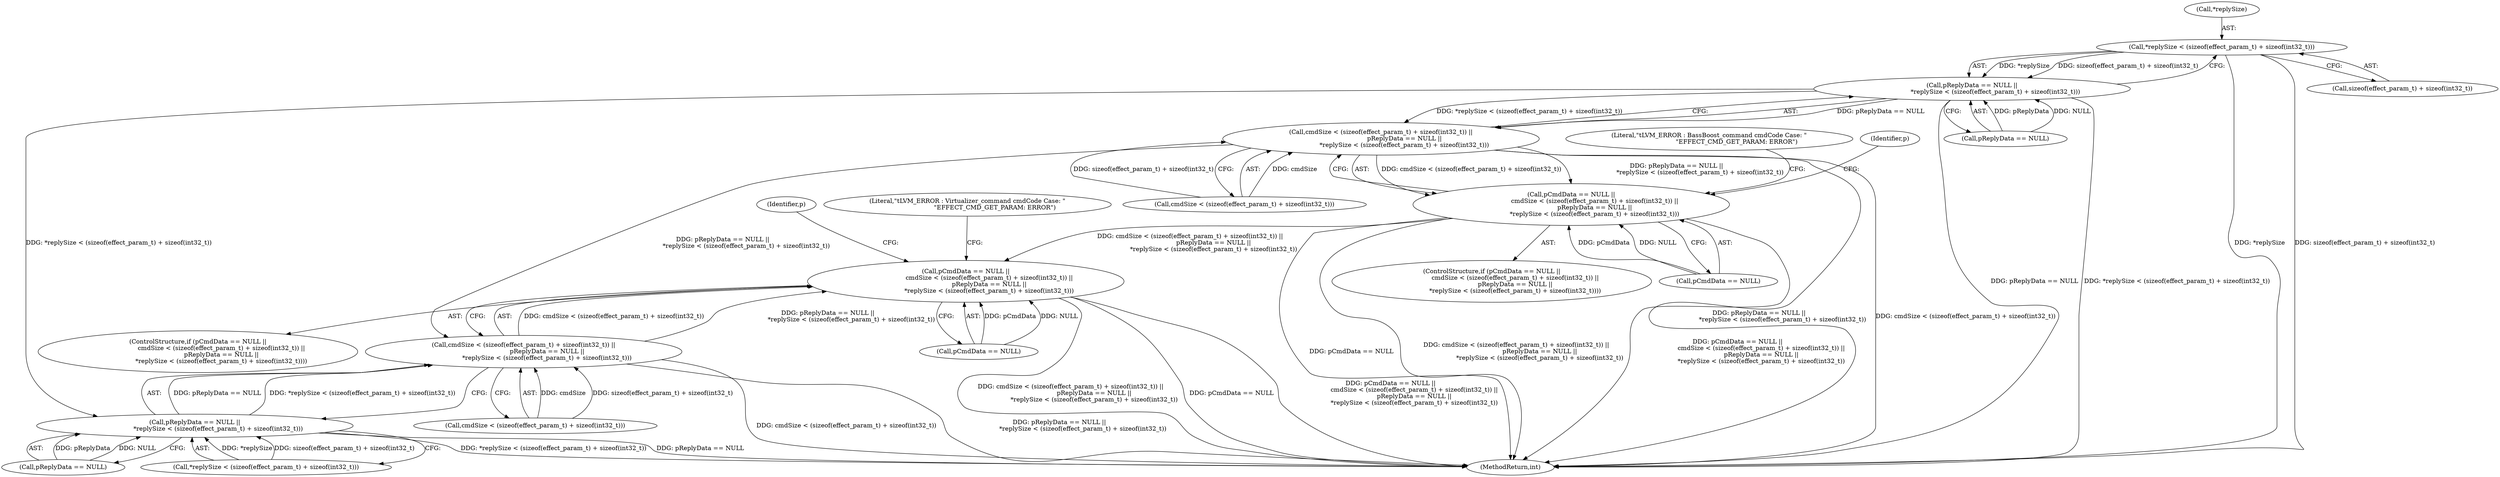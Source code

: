 digraph "0_Android_aeea52da00d210587fb3ed895de3d5f2e0264c88_4@pointer" {
"1000330" [label="(Call,*replySize < (sizeof(effect_param_t) + sizeof(int32_t)))"];
"1000326" [label="(Call,pReplyData == NULL ||\n                        *replySize < (sizeof(effect_param_t) + sizeof(int32_t)))"];
"1000318" [label="(Call,cmdSize < (sizeof(effect_param_t) + sizeof(int32_t)) ||\n                        pReplyData == NULL ||\n                        *replySize < (sizeof(effect_param_t) + sizeof(int32_t)))"];
"1000314" [label="(Call,pCmdData == NULL ||\n                        cmdSize < (sizeof(effect_param_t) + sizeof(int32_t)) ||\n                        pReplyData == NULL ||\n                        *replySize < (sizeof(effect_param_t) + sizeof(int32_t)))"];
"1000417" [label="(Call,pCmdData == NULL ||\n                        cmdSize < (sizeof(effect_param_t) + sizeof(int32_t)) ||\n                        pReplyData == NULL ||\n                        *replySize < (sizeof(effect_param_t) + sizeof(int32_t)))"];
"1000421" [label="(Call,cmdSize < (sizeof(effect_param_t) + sizeof(int32_t)) ||\n                        pReplyData == NULL ||\n                        *replySize < (sizeof(effect_param_t) + sizeof(int32_t)))"];
"1000429" [label="(Call,pReplyData == NULL ||\n                        *replySize < (sizeof(effect_param_t) + sizeof(int32_t)))"];
"1000418" [label="(Call,pCmdData == NULL)"];
"1000346" [label="(Identifier,p)"];
"1000443" [label="(Literal,\"\tLVM_ERROR : Virtualizer_command cmdCode Case: \"\n                            \"EFFECT_CMD_GET_PARAM: ERROR\")"];
"1000433" [label="(Call,*replySize < (sizeof(effect_param_t) + sizeof(int32_t)))"];
"1000421" [label="(Call,cmdSize < (sizeof(effect_param_t) + sizeof(int32_t)) ||\n                        pReplyData == NULL ||\n                        *replySize < (sizeof(effect_param_t) + sizeof(int32_t)))"];
"1000313" [label="(ControlStructure,if (pCmdData == NULL ||\n                        cmdSize < (sizeof(effect_param_t) + sizeof(int32_t)) ||\n                        pReplyData == NULL ||\n                        *replySize < (sizeof(effect_param_t) + sizeof(int32_t))))"];
"1000429" [label="(Call,pReplyData == NULL ||\n                        *replySize < (sizeof(effect_param_t) + sizeof(int32_t)))"];
"1000327" [label="(Call,pReplyData == NULL)"];
"1000315" [label="(Call,pCmdData == NULL)"];
"1000340" [label="(Literal,\"\tLVM_ERROR : BassBoost_command cmdCode Case: \"\n                            \"EFFECT_CMD_GET_PARAM: ERROR\")"];
"1000416" [label="(ControlStructure,if (pCmdData == NULL ||\n                        cmdSize < (sizeof(effect_param_t) + sizeof(int32_t)) ||\n                        pReplyData == NULL ||\n                        *replySize < (sizeof(effect_param_t) + sizeof(int32_t))))"];
"1000330" [label="(Call,*replySize < (sizeof(effect_param_t) + sizeof(int32_t)))"];
"1000417" [label="(Call,pCmdData == NULL ||\n                        cmdSize < (sizeof(effect_param_t) + sizeof(int32_t)) ||\n                        pReplyData == NULL ||\n                        *replySize < (sizeof(effect_param_t) + sizeof(int32_t)))"];
"1000430" [label="(Call,pReplyData == NULL)"];
"1000449" [label="(Identifier,p)"];
"1000314" [label="(Call,pCmdData == NULL ||\n                        cmdSize < (sizeof(effect_param_t) + sizeof(int32_t)) ||\n                        pReplyData == NULL ||\n                        *replySize < (sizeof(effect_param_t) + sizeof(int32_t)))"];
"1001424" [label="(MethodReturn,int)"];
"1000422" [label="(Call,cmdSize < (sizeof(effect_param_t) + sizeof(int32_t)))"];
"1000318" [label="(Call,cmdSize < (sizeof(effect_param_t) + sizeof(int32_t)) ||\n                        pReplyData == NULL ||\n                        *replySize < (sizeof(effect_param_t) + sizeof(int32_t)))"];
"1000333" [label="(Call,sizeof(effect_param_t) + sizeof(int32_t))"];
"1000319" [label="(Call,cmdSize < (sizeof(effect_param_t) + sizeof(int32_t)))"];
"1000326" [label="(Call,pReplyData == NULL ||\n                        *replySize < (sizeof(effect_param_t) + sizeof(int32_t)))"];
"1000331" [label="(Call,*replySize)"];
"1000330" -> "1000326"  [label="AST: "];
"1000330" -> "1000333"  [label="CFG: "];
"1000331" -> "1000330"  [label="AST: "];
"1000333" -> "1000330"  [label="AST: "];
"1000326" -> "1000330"  [label="CFG: "];
"1000330" -> "1001424"  [label="DDG: *replySize"];
"1000330" -> "1001424"  [label="DDG: sizeof(effect_param_t) + sizeof(int32_t)"];
"1000330" -> "1000326"  [label="DDG: *replySize"];
"1000330" -> "1000326"  [label="DDG: sizeof(effect_param_t) + sizeof(int32_t)"];
"1000326" -> "1000318"  [label="AST: "];
"1000326" -> "1000327"  [label="CFG: "];
"1000327" -> "1000326"  [label="AST: "];
"1000318" -> "1000326"  [label="CFG: "];
"1000326" -> "1001424"  [label="DDG: *replySize < (sizeof(effect_param_t) + sizeof(int32_t))"];
"1000326" -> "1001424"  [label="DDG: pReplyData == NULL"];
"1000326" -> "1000318"  [label="DDG: pReplyData == NULL"];
"1000326" -> "1000318"  [label="DDG: *replySize < (sizeof(effect_param_t) + sizeof(int32_t))"];
"1000327" -> "1000326"  [label="DDG: pReplyData"];
"1000327" -> "1000326"  [label="DDG: NULL"];
"1000326" -> "1000429"  [label="DDG: *replySize < (sizeof(effect_param_t) + sizeof(int32_t))"];
"1000318" -> "1000314"  [label="AST: "];
"1000318" -> "1000319"  [label="CFG: "];
"1000319" -> "1000318"  [label="AST: "];
"1000314" -> "1000318"  [label="CFG: "];
"1000318" -> "1001424"  [label="DDG: pReplyData == NULL ||\n                        *replySize < (sizeof(effect_param_t) + sizeof(int32_t))"];
"1000318" -> "1001424"  [label="DDG: cmdSize < (sizeof(effect_param_t) + sizeof(int32_t))"];
"1000318" -> "1000314"  [label="DDG: cmdSize < (sizeof(effect_param_t) + sizeof(int32_t))"];
"1000318" -> "1000314"  [label="DDG: pReplyData == NULL ||\n                        *replySize < (sizeof(effect_param_t) + sizeof(int32_t))"];
"1000319" -> "1000318"  [label="DDG: cmdSize"];
"1000319" -> "1000318"  [label="DDG: sizeof(effect_param_t) + sizeof(int32_t)"];
"1000318" -> "1000421"  [label="DDG: pReplyData == NULL ||\n                        *replySize < (sizeof(effect_param_t) + sizeof(int32_t))"];
"1000314" -> "1000313"  [label="AST: "];
"1000314" -> "1000315"  [label="CFG: "];
"1000315" -> "1000314"  [label="AST: "];
"1000340" -> "1000314"  [label="CFG: "];
"1000346" -> "1000314"  [label="CFG: "];
"1000314" -> "1001424"  [label="DDG: pCmdData == NULL"];
"1000314" -> "1001424"  [label="DDG: cmdSize < (sizeof(effect_param_t) + sizeof(int32_t)) ||\n                        pReplyData == NULL ||\n                        *replySize < (sizeof(effect_param_t) + sizeof(int32_t))"];
"1000314" -> "1001424"  [label="DDG: pCmdData == NULL ||\n                        cmdSize < (sizeof(effect_param_t) + sizeof(int32_t)) ||\n                        pReplyData == NULL ||\n                        *replySize < (sizeof(effect_param_t) + sizeof(int32_t))"];
"1000315" -> "1000314"  [label="DDG: pCmdData"];
"1000315" -> "1000314"  [label="DDG: NULL"];
"1000314" -> "1000417"  [label="DDG: cmdSize < (sizeof(effect_param_t) + sizeof(int32_t)) ||\n                        pReplyData == NULL ||\n                        *replySize < (sizeof(effect_param_t) + sizeof(int32_t))"];
"1000417" -> "1000416"  [label="AST: "];
"1000417" -> "1000418"  [label="CFG: "];
"1000417" -> "1000421"  [label="CFG: "];
"1000418" -> "1000417"  [label="AST: "];
"1000421" -> "1000417"  [label="AST: "];
"1000443" -> "1000417"  [label="CFG: "];
"1000449" -> "1000417"  [label="CFG: "];
"1000417" -> "1001424"  [label="DDG: pCmdData == NULL"];
"1000417" -> "1001424"  [label="DDG: pCmdData == NULL ||\n                        cmdSize < (sizeof(effect_param_t) + sizeof(int32_t)) ||\n                        pReplyData == NULL ||\n                        *replySize < (sizeof(effect_param_t) + sizeof(int32_t))"];
"1000417" -> "1001424"  [label="DDG: cmdSize < (sizeof(effect_param_t) + sizeof(int32_t)) ||\n                        pReplyData == NULL ||\n                        *replySize < (sizeof(effect_param_t) + sizeof(int32_t))"];
"1000418" -> "1000417"  [label="DDG: pCmdData"];
"1000418" -> "1000417"  [label="DDG: NULL"];
"1000421" -> "1000417"  [label="DDG: cmdSize < (sizeof(effect_param_t) + sizeof(int32_t))"];
"1000421" -> "1000417"  [label="DDG: pReplyData == NULL ||\n                        *replySize < (sizeof(effect_param_t) + sizeof(int32_t))"];
"1000421" -> "1000422"  [label="CFG: "];
"1000421" -> "1000429"  [label="CFG: "];
"1000422" -> "1000421"  [label="AST: "];
"1000429" -> "1000421"  [label="AST: "];
"1000421" -> "1001424"  [label="DDG: cmdSize < (sizeof(effect_param_t) + sizeof(int32_t))"];
"1000421" -> "1001424"  [label="DDG: pReplyData == NULL ||\n                        *replySize < (sizeof(effect_param_t) + sizeof(int32_t))"];
"1000422" -> "1000421"  [label="DDG: cmdSize"];
"1000422" -> "1000421"  [label="DDG: sizeof(effect_param_t) + sizeof(int32_t)"];
"1000429" -> "1000421"  [label="DDG: pReplyData == NULL"];
"1000429" -> "1000421"  [label="DDG: *replySize < (sizeof(effect_param_t) + sizeof(int32_t))"];
"1000429" -> "1000430"  [label="CFG: "];
"1000429" -> "1000433"  [label="CFG: "];
"1000430" -> "1000429"  [label="AST: "];
"1000433" -> "1000429"  [label="AST: "];
"1000429" -> "1001424"  [label="DDG: *replySize < (sizeof(effect_param_t) + sizeof(int32_t))"];
"1000429" -> "1001424"  [label="DDG: pReplyData == NULL"];
"1000430" -> "1000429"  [label="DDG: pReplyData"];
"1000430" -> "1000429"  [label="DDG: NULL"];
"1000433" -> "1000429"  [label="DDG: *replySize"];
"1000433" -> "1000429"  [label="DDG: sizeof(effect_param_t) + sizeof(int32_t)"];
}
